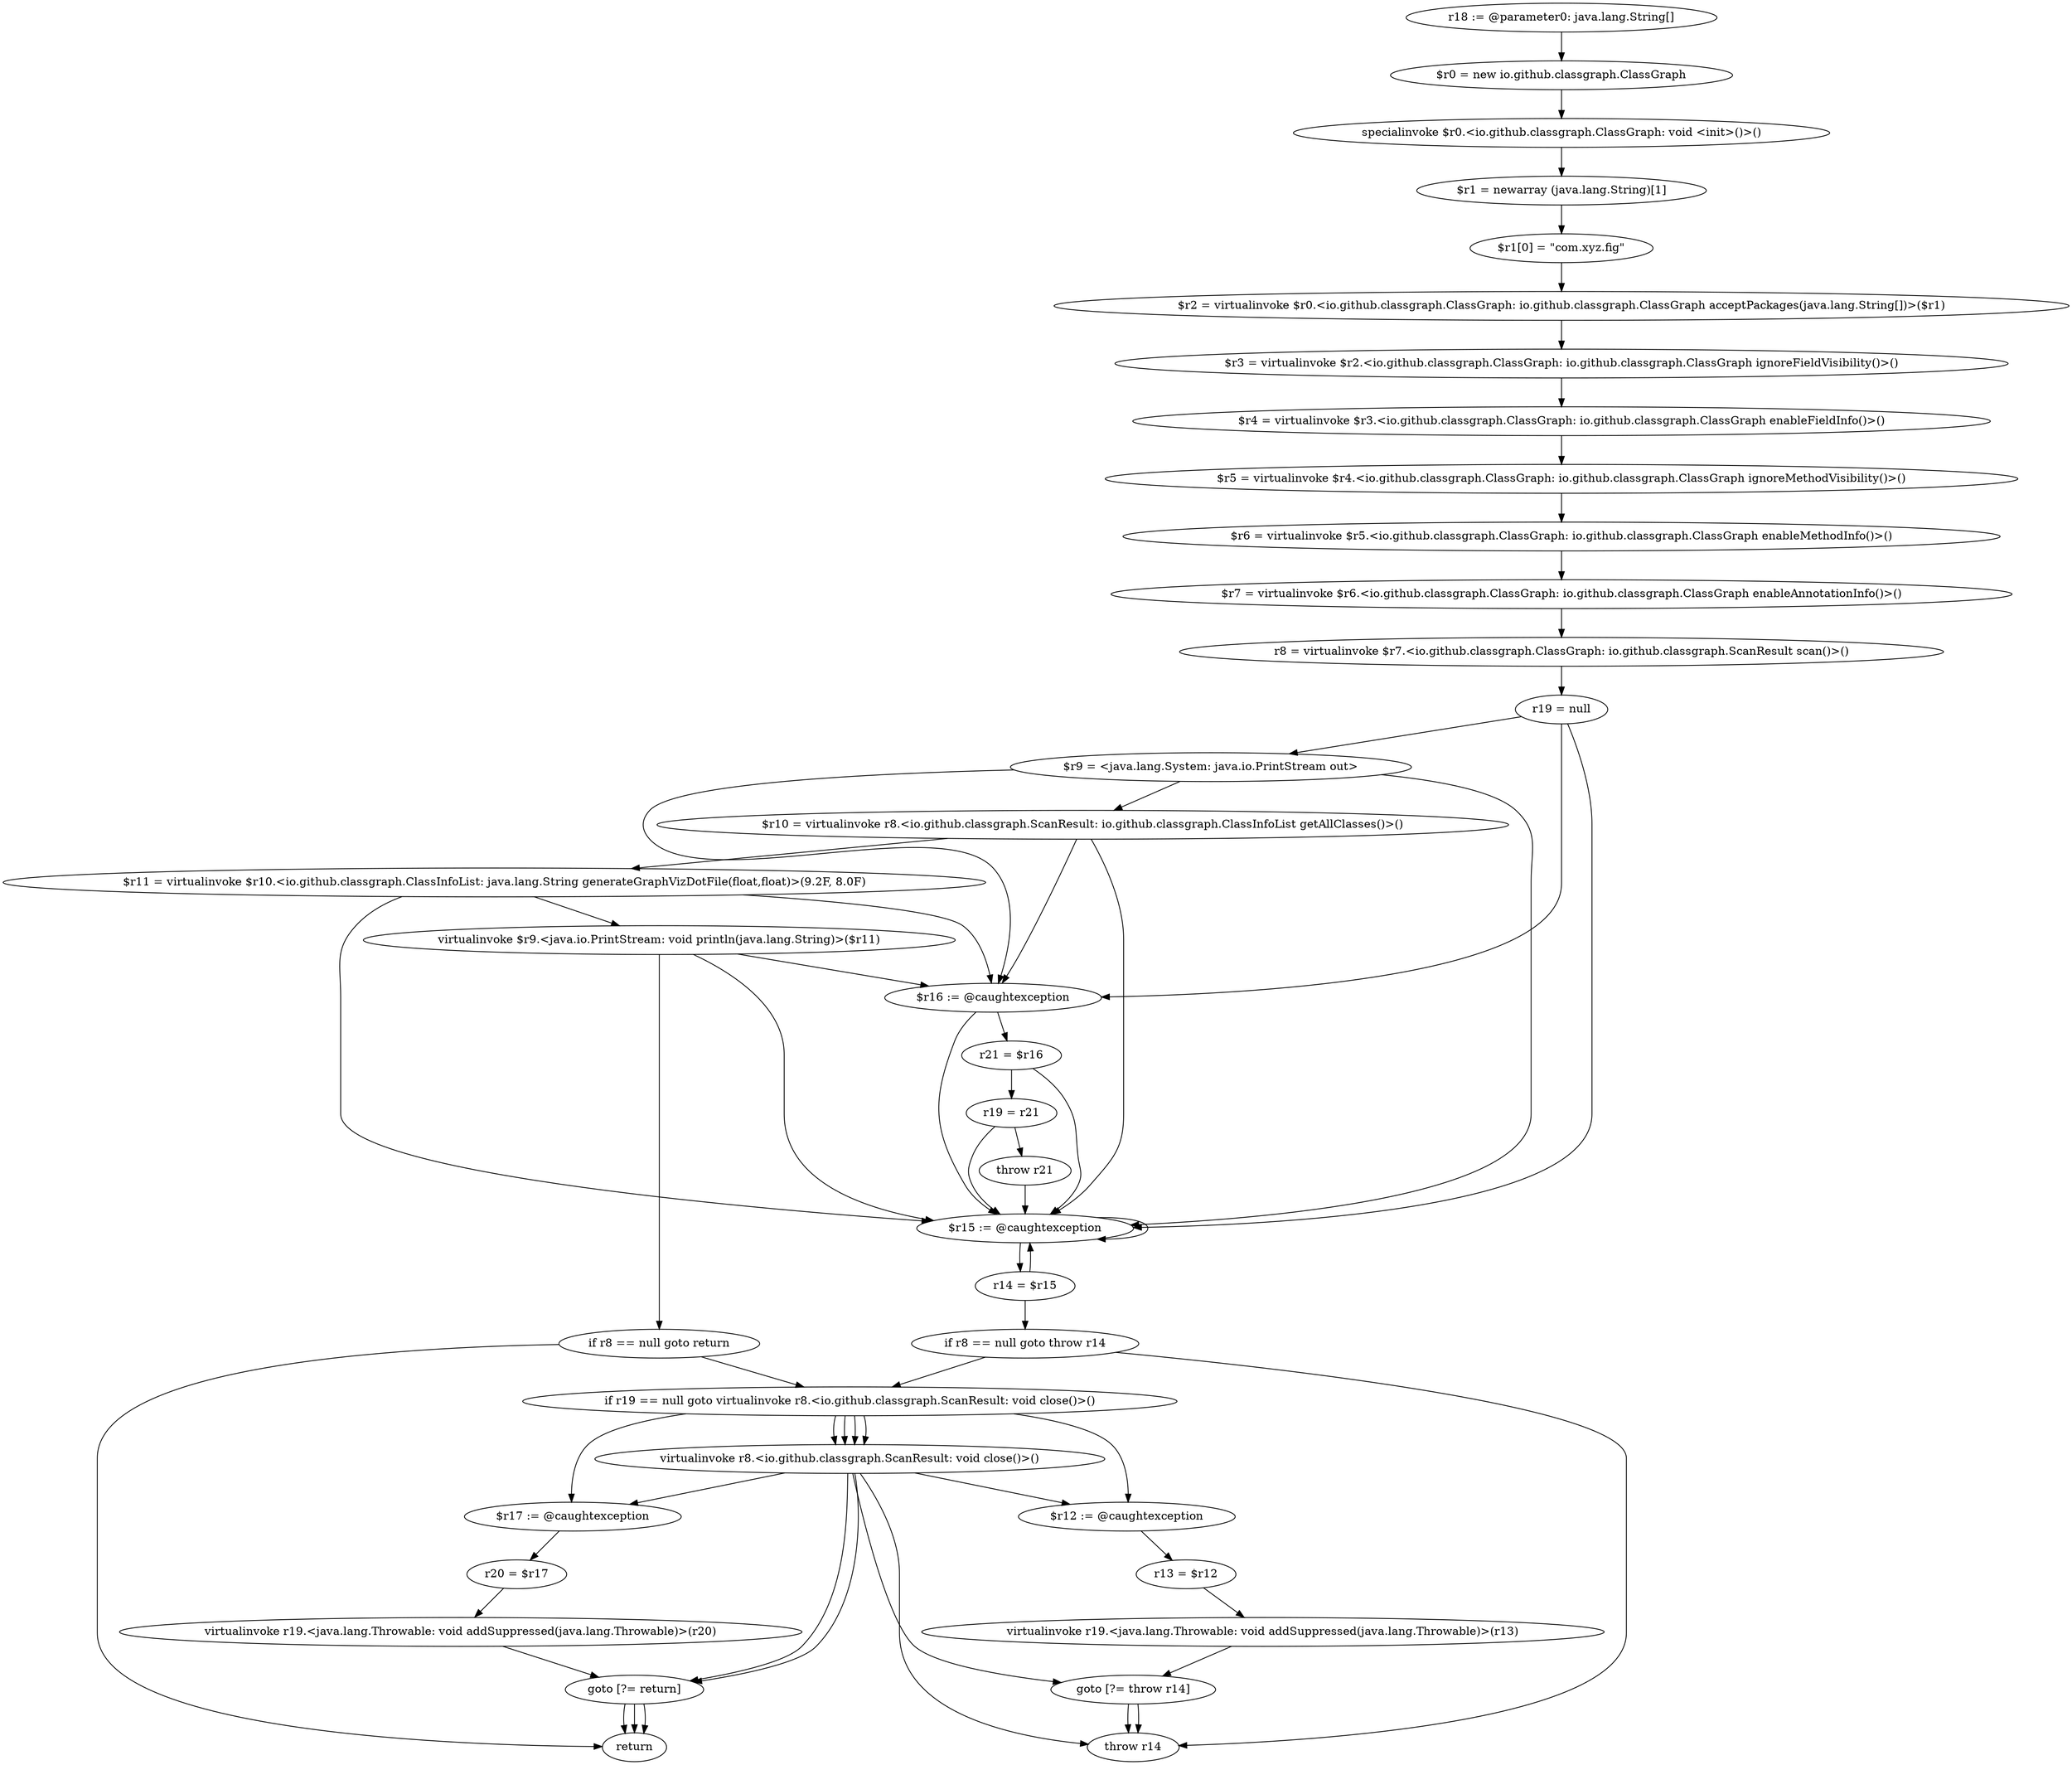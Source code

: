 digraph "unitGraph" {
    "r18 := @parameter0: java.lang.String[]"
    "$r0 = new io.github.classgraph.ClassGraph"
    "specialinvoke $r0.<io.github.classgraph.ClassGraph: void <init>()>()"
    "$r1 = newarray (java.lang.String)[1]"
    "$r1[0] = \"com.xyz.fig\""
    "$r2 = virtualinvoke $r0.<io.github.classgraph.ClassGraph: io.github.classgraph.ClassGraph acceptPackages(java.lang.String[])>($r1)"
    "$r3 = virtualinvoke $r2.<io.github.classgraph.ClassGraph: io.github.classgraph.ClassGraph ignoreFieldVisibility()>()"
    "$r4 = virtualinvoke $r3.<io.github.classgraph.ClassGraph: io.github.classgraph.ClassGraph enableFieldInfo()>()"
    "$r5 = virtualinvoke $r4.<io.github.classgraph.ClassGraph: io.github.classgraph.ClassGraph ignoreMethodVisibility()>()"
    "$r6 = virtualinvoke $r5.<io.github.classgraph.ClassGraph: io.github.classgraph.ClassGraph enableMethodInfo()>()"
    "$r7 = virtualinvoke $r6.<io.github.classgraph.ClassGraph: io.github.classgraph.ClassGraph enableAnnotationInfo()>()"
    "r8 = virtualinvoke $r7.<io.github.classgraph.ClassGraph: io.github.classgraph.ScanResult scan()>()"
    "r19 = null"
    "$r9 = <java.lang.System: java.io.PrintStream out>"
    "$r10 = virtualinvoke r8.<io.github.classgraph.ScanResult: io.github.classgraph.ClassInfoList getAllClasses()>()"
    "$r11 = virtualinvoke $r10.<io.github.classgraph.ClassInfoList: java.lang.String generateGraphVizDotFile(float,float)>(9.2F, 8.0F)"
    "virtualinvoke $r9.<java.io.PrintStream: void println(java.lang.String)>($r11)"
    "if r8 == null goto return"
    "if r19 == null goto virtualinvoke r8.<io.github.classgraph.ScanResult: void close()>()"
    "virtualinvoke r8.<io.github.classgraph.ScanResult: void close()>()"
    "goto [?= return]"
    "$r17 := @caughtexception"
    "r20 = $r17"
    "virtualinvoke r19.<java.lang.Throwable: void addSuppressed(java.lang.Throwable)>(r20)"
    "$r16 := @caughtexception"
    "r21 = $r16"
    "r19 = r21"
    "throw r21"
    "$r15 := @caughtexception"
    "r14 = $r15"
    "if r8 == null goto throw r14"
    "goto [?= throw r14]"
    "$r12 := @caughtexception"
    "r13 = $r12"
    "virtualinvoke r19.<java.lang.Throwable: void addSuppressed(java.lang.Throwable)>(r13)"
    "throw r14"
    "return"
    "r18 := @parameter0: java.lang.String[]"->"$r0 = new io.github.classgraph.ClassGraph";
    "$r0 = new io.github.classgraph.ClassGraph"->"specialinvoke $r0.<io.github.classgraph.ClassGraph: void <init>()>()";
    "specialinvoke $r0.<io.github.classgraph.ClassGraph: void <init>()>()"->"$r1 = newarray (java.lang.String)[1]";
    "$r1 = newarray (java.lang.String)[1]"->"$r1[0] = \"com.xyz.fig\"";
    "$r1[0] = \"com.xyz.fig\""->"$r2 = virtualinvoke $r0.<io.github.classgraph.ClassGraph: io.github.classgraph.ClassGraph acceptPackages(java.lang.String[])>($r1)";
    "$r2 = virtualinvoke $r0.<io.github.classgraph.ClassGraph: io.github.classgraph.ClassGraph acceptPackages(java.lang.String[])>($r1)"->"$r3 = virtualinvoke $r2.<io.github.classgraph.ClassGraph: io.github.classgraph.ClassGraph ignoreFieldVisibility()>()";
    "$r3 = virtualinvoke $r2.<io.github.classgraph.ClassGraph: io.github.classgraph.ClassGraph ignoreFieldVisibility()>()"->"$r4 = virtualinvoke $r3.<io.github.classgraph.ClassGraph: io.github.classgraph.ClassGraph enableFieldInfo()>()";
    "$r4 = virtualinvoke $r3.<io.github.classgraph.ClassGraph: io.github.classgraph.ClassGraph enableFieldInfo()>()"->"$r5 = virtualinvoke $r4.<io.github.classgraph.ClassGraph: io.github.classgraph.ClassGraph ignoreMethodVisibility()>()";
    "$r5 = virtualinvoke $r4.<io.github.classgraph.ClassGraph: io.github.classgraph.ClassGraph ignoreMethodVisibility()>()"->"$r6 = virtualinvoke $r5.<io.github.classgraph.ClassGraph: io.github.classgraph.ClassGraph enableMethodInfo()>()";
    "$r6 = virtualinvoke $r5.<io.github.classgraph.ClassGraph: io.github.classgraph.ClassGraph enableMethodInfo()>()"->"$r7 = virtualinvoke $r6.<io.github.classgraph.ClassGraph: io.github.classgraph.ClassGraph enableAnnotationInfo()>()";
    "$r7 = virtualinvoke $r6.<io.github.classgraph.ClassGraph: io.github.classgraph.ClassGraph enableAnnotationInfo()>()"->"r8 = virtualinvoke $r7.<io.github.classgraph.ClassGraph: io.github.classgraph.ScanResult scan()>()";
    "r8 = virtualinvoke $r7.<io.github.classgraph.ClassGraph: io.github.classgraph.ScanResult scan()>()"->"r19 = null";
    "r19 = null"->"$r16 := @caughtexception";
    "r19 = null"->"$r15 := @caughtexception";
    "r19 = null"->"$r9 = <java.lang.System: java.io.PrintStream out>";
    "$r9 = <java.lang.System: java.io.PrintStream out>"->"$r16 := @caughtexception";
    "$r9 = <java.lang.System: java.io.PrintStream out>"->"$r15 := @caughtexception";
    "$r9 = <java.lang.System: java.io.PrintStream out>"->"$r10 = virtualinvoke r8.<io.github.classgraph.ScanResult: io.github.classgraph.ClassInfoList getAllClasses()>()";
    "$r10 = virtualinvoke r8.<io.github.classgraph.ScanResult: io.github.classgraph.ClassInfoList getAllClasses()>()"->"$r16 := @caughtexception";
    "$r10 = virtualinvoke r8.<io.github.classgraph.ScanResult: io.github.classgraph.ClassInfoList getAllClasses()>()"->"$r15 := @caughtexception";
    "$r10 = virtualinvoke r8.<io.github.classgraph.ScanResult: io.github.classgraph.ClassInfoList getAllClasses()>()"->"$r11 = virtualinvoke $r10.<io.github.classgraph.ClassInfoList: java.lang.String generateGraphVizDotFile(float,float)>(9.2F, 8.0F)";
    "$r11 = virtualinvoke $r10.<io.github.classgraph.ClassInfoList: java.lang.String generateGraphVizDotFile(float,float)>(9.2F, 8.0F)"->"$r16 := @caughtexception";
    "$r11 = virtualinvoke $r10.<io.github.classgraph.ClassInfoList: java.lang.String generateGraphVizDotFile(float,float)>(9.2F, 8.0F)"->"$r15 := @caughtexception";
    "$r11 = virtualinvoke $r10.<io.github.classgraph.ClassInfoList: java.lang.String generateGraphVizDotFile(float,float)>(9.2F, 8.0F)"->"virtualinvoke $r9.<java.io.PrintStream: void println(java.lang.String)>($r11)";
    "virtualinvoke $r9.<java.io.PrintStream: void println(java.lang.String)>($r11)"->"$r16 := @caughtexception";
    "virtualinvoke $r9.<java.io.PrintStream: void println(java.lang.String)>($r11)"->"$r15 := @caughtexception";
    "virtualinvoke $r9.<java.io.PrintStream: void println(java.lang.String)>($r11)"->"if r8 == null goto return";
    "if r8 == null goto return"->"if r19 == null goto virtualinvoke r8.<io.github.classgraph.ScanResult: void close()>()";
    "if r8 == null goto return"->"return";
    "if r19 == null goto virtualinvoke r8.<io.github.classgraph.ScanResult: void close()>()"->"virtualinvoke r8.<io.github.classgraph.ScanResult: void close()>()";
    "if r19 == null goto virtualinvoke r8.<io.github.classgraph.ScanResult: void close()>()"->"virtualinvoke r8.<io.github.classgraph.ScanResult: void close()>()";
    "if r19 == null goto virtualinvoke r8.<io.github.classgraph.ScanResult: void close()>()"->"$r17 := @caughtexception";
    "virtualinvoke r8.<io.github.classgraph.ScanResult: void close()>()"->"goto [?= return]";
    "virtualinvoke r8.<io.github.classgraph.ScanResult: void close()>()"->"$r17 := @caughtexception";
    "goto [?= return]"->"return";
    "$r17 := @caughtexception"->"r20 = $r17";
    "r20 = $r17"->"virtualinvoke r19.<java.lang.Throwable: void addSuppressed(java.lang.Throwable)>(r20)";
    "virtualinvoke r19.<java.lang.Throwable: void addSuppressed(java.lang.Throwable)>(r20)"->"goto [?= return]";
    "goto [?= return]"->"return";
    "virtualinvoke r8.<io.github.classgraph.ScanResult: void close()>()"->"goto [?= return]";
    "goto [?= return]"->"return";
    "$r16 := @caughtexception"->"r21 = $r16";
    "$r16 := @caughtexception"->"$r15 := @caughtexception";
    "r21 = $r16"->"r19 = r21";
    "r21 = $r16"->"$r15 := @caughtexception";
    "r19 = r21"->"throw r21";
    "r19 = r21"->"$r15 := @caughtexception";
    "throw r21"->"$r15 := @caughtexception";
    "$r15 := @caughtexception"->"r14 = $r15";
    "$r15 := @caughtexception"->"$r15 := @caughtexception";
    "r14 = $r15"->"if r8 == null goto throw r14";
    "r14 = $r15"->"$r15 := @caughtexception";
    "if r8 == null goto throw r14"->"if r19 == null goto virtualinvoke r8.<io.github.classgraph.ScanResult: void close()>()";
    "if r8 == null goto throw r14"->"throw r14";
    "if r19 == null goto virtualinvoke r8.<io.github.classgraph.ScanResult: void close()>()"->"virtualinvoke r8.<io.github.classgraph.ScanResult: void close()>()";
    "if r19 == null goto virtualinvoke r8.<io.github.classgraph.ScanResult: void close()>()"->"virtualinvoke r8.<io.github.classgraph.ScanResult: void close()>()";
    "if r19 == null goto virtualinvoke r8.<io.github.classgraph.ScanResult: void close()>()"->"$r12 := @caughtexception";
    "virtualinvoke r8.<io.github.classgraph.ScanResult: void close()>()"->"goto [?= throw r14]";
    "virtualinvoke r8.<io.github.classgraph.ScanResult: void close()>()"->"$r12 := @caughtexception";
    "goto [?= throw r14]"->"throw r14";
    "$r12 := @caughtexception"->"r13 = $r12";
    "r13 = $r12"->"virtualinvoke r19.<java.lang.Throwable: void addSuppressed(java.lang.Throwable)>(r13)";
    "virtualinvoke r19.<java.lang.Throwable: void addSuppressed(java.lang.Throwable)>(r13)"->"goto [?= throw r14]";
    "goto [?= throw r14]"->"throw r14";
    "virtualinvoke r8.<io.github.classgraph.ScanResult: void close()>()"->"throw r14";
}
